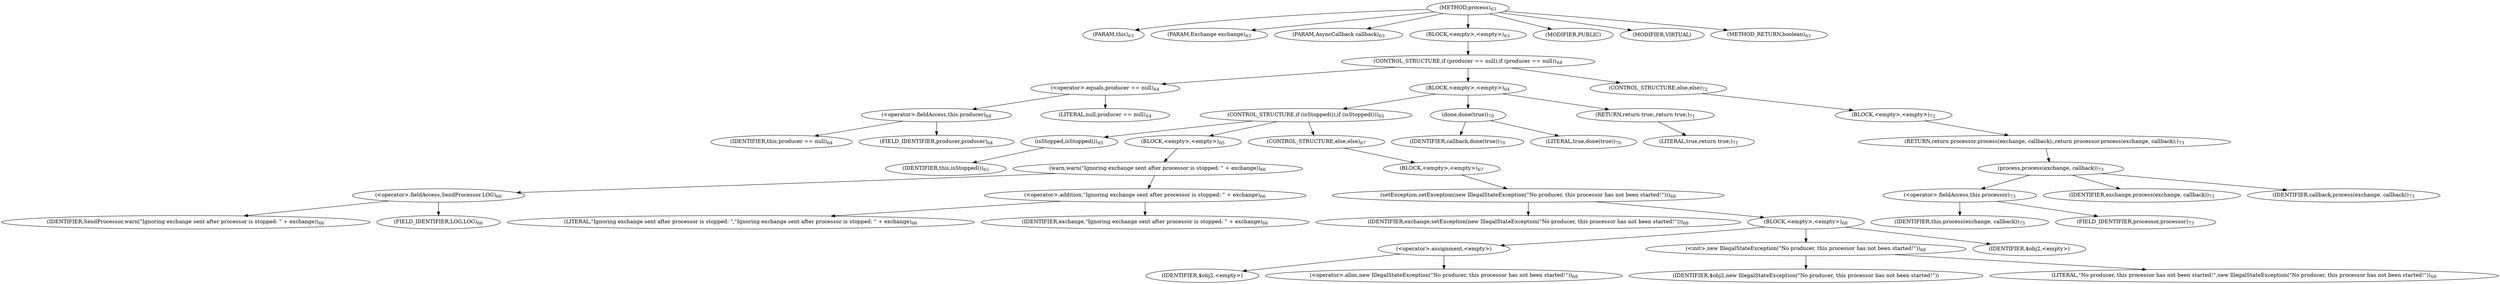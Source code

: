 digraph "process" {  
"110" [label = <(METHOD,process)<SUB>63</SUB>> ]
"8" [label = <(PARAM,this)<SUB>63</SUB>> ]
"111" [label = <(PARAM,Exchange exchange)<SUB>63</SUB>> ]
"112" [label = <(PARAM,AsyncCallback callback)<SUB>63</SUB>> ]
"113" [label = <(BLOCK,&lt;empty&gt;,&lt;empty&gt;)<SUB>63</SUB>> ]
"114" [label = <(CONTROL_STRUCTURE,if (producer == null),if (producer == null))<SUB>64</SUB>> ]
"115" [label = <(&lt;operator&gt;.equals,producer == null)<SUB>64</SUB>> ]
"116" [label = <(&lt;operator&gt;.fieldAccess,this.producer)<SUB>64</SUB>> ]
"117" [label = <(IDENTIFIER,this,producer == null)<SUB>64</SUB>> ]
"118" [label = <(FIELD_IDENTIFIER,producer,producer)<SUB>64</SUB>> ]
"119" [label = <(LITERAL,null,producer == null)<SUB>64</SUB>> ]
"120" [label = <(BLOCK,&lt;empty&gt;,&lt;empty&gt;)<SUB>64</SUB>> ]
"121" [label = <(CONTROL_STRUCTURE,if (isStopped()),if (isStopped()))<SUB>65</SUB>> ]
"122" [label = <(isStopped,isStopped())<SUB>65</SUB>> ]
"7" [label = <(IDENTIFIER,this,isStopped())<SUB>65</SUB>> ]
"123" [label = <(BLOCK,&lt;empty&gt;,&lt;empty&gt;)<SUB>65</SUB>> ]
"124" [label = <(warn,warn(&quot;Ignoring exchange sent after processor is stopped: &quot; + exchange))<SUB>66</SUB>> ]
"125" [label = <(&lt;operator&gt;.fieldAccess,SendProcessor.LOG)<SUB>66</SUB>> ]
"126" [label = <(IDENTIFIER,SendProcessor,warn(&quot;Ignoring exchange sent after processor is stopped: &quot; + exchange))<SUB>66</SUB>> ]
"127" [label = <(FIELD_IDENTIFIER,LOG,LOG)<SUB>66</SUB>> ]
"128" [label = <(&lt;operator&gt;.addition,&quot;Ignoring exchange sent after processor is stopped: &quot; + exchange)<SUB>66</SUB>> ]
"129" [label = <(LITERAL,&quot;Ignoring exchange sent after processor is stopped: &quot;,&quot;Ignoring exchange sent after processor is stopped: &quot; + exchange)<SUB>66</SUB>> ]
"130" [label = <(IDENTIFIER,exchange,&quot;Ignoring exchange sent after processor is stopped: &quot; + exchange)<SUB>66</SUB>> ]
"131" [label = <(CONTROL_STRUCTURE,else,else)<SUB>67</SUB>> ]
"132" [label = <(BLOCK,&lt;empty&gt;,&lt;empty&gt;)<SUB>67</SUB>> ]
"133" [label = <(setException,setException(new IllegalStateException(&quot;No producer, this processor has not been started!&quot;)))<SUB>68</SUB>> ]
"134" [label = <(IDENTIFIER,exchange,setException(new IllegalStateException(&quot;No producer, this processor has not been started!&quot;)))<SUB>68</SUB>> ]
"135" [label = <(BLOCK,&lt;empty&gt;,&lt;empty&gt;)<SUB>68</SUB>> ]
"136" [label = <(&lt;operator&gt;.assignment,&lt;empty&gt;)> ]
"137" [label = <(IDENTIFIER,$obj2,&lt;empty&gt;)> ]
"138" [label = <(&lt;operator&gt;.alloc,new IllegalStateException(&quot;No producer, this processor has not been started!&quot;))<SUB>68</SUB>> ]
"139" [label = <(&lt;init&gt;,new IllegalStateException(&quot;No producer, this processor has not been started!&quot;))<SUB>68</SUB>> ]
"140" [label = <(IDENTIFIER,$obj2,new IllegalStateException(&quot;No producer, this processor has not been started!&quot;))> ]
"141" [label = <(LITERAL,&quot;No producer, this processor has not been started!&quot;,new IllegalStateException(&quot;No producer, this processor has not been started!&quot;))<SUB>68</SUB>> ]
"142" [label = <(IDENTIFIER,$obj2,&lt;empty&gt;)> ]
"143" [label = <(done,done(true))<SUB>70</SUB>> ]
"144" [label = <(IDENTIFIER,callback,done(true))<SUB>70</SUB>> ]
"145" [label = <(LITERAL,true,done(true))<SUB>70</SUB>> ]
"146" [label = <(RETURN,return true;,return true;)<SUB>71</SUB>> ]
"147" [label = <(LITERAL,true,return true;)<SUB>71</SUB>> ]
"148" [label = <(CONTROL_STRUCTURE,else,else)<SUB>72</SUB>> ]
"149" [label = <(BLOCK,&lt;empty&gt;,&lt;empty&gt;)<SUB>72</SUB>> ]
"150" [label = <(RETURN,return processor.process(exchange, callback);,return processor.process(exchange, callback);)<SUB>73</SUB>> ]
"151" [label = <(process,process(exchange, callback))<SUB>73</SUB>> ]
"152" [label = <(&lt;operator&gt;.fieldAccess,this.processor)<SUB>73</SUB>> ]
"153" [label = <(IDENTIFIER,this,process(exchange, callback))<SUB>73</SUB>> ]
"154" [label = <(FIELD_IDENTIFIER,processor,processor)<SUB>73</SUB>> ]
"155" [label = <(IDENTIFIER,exchange,process(exchange, callback))<SUB>73</SUB>> ]
"156" [label = <(IDENTIFIER,callback,process(exchange, callback))<SUB>73</SUB>> ]
"157" [label = <(MODIFIER,PUBLIC)> ]
"158" [label = <(MODIFIER,VIRTUAL)> ]
"159" [label = <(METHOD_RETURN,boolean)<SUB>63</SUB>> ]
  "110" -> "8" 
  "110" -> "111" 
  "110" -> "112" 
  "110" -> "113" 
  "110" -> "157" 
  "110" -> "158" 
  "110" -> "159" 
  "113" -> "114" 
  "114" -> "115" 
  "114" -> "120" 
  "114" -> "148" 
  "115" -> "116" 
  "115" -> "119" 
  "116" -> "117" 
  "116" -> "118" 
  "120" -> "121" 
  "120" -> "143" 
  "120" -> "146" 
  "121" -> "122" 
  "121" -> "123" 
  "121" -> "131" 
  "122" -> "7" 
  "123" -> "124" 
  "124" -> "125" 
  "124" -> "128" 
  "125" -> "126" 
  "125" -> "127" 
  "128" -> "129" 
  "128" -> "130" 
  "131" -> "132" 
  "132" -> "133" 
  "133" -> "134" 
  "133" -> "135" 
  "135" -> "136" 
  "135" -> "139" 
  "135" -> "142" 
  "136" -> "137" 
  "136" -> "138" 
  "139" -> "140" 
  "139" -> "141" 
  "143" -> "144" 
  "143" -> "145" 
  "146" -> "147" 
  "148" -> "149" 
  "149" -> "150" 
  "150" -> "151" 
  "151" -> "152" 
  "151" -> "155" 
  "151" -> "156" 
  "152" -> "153" 
  "152" -> "154" 
}
